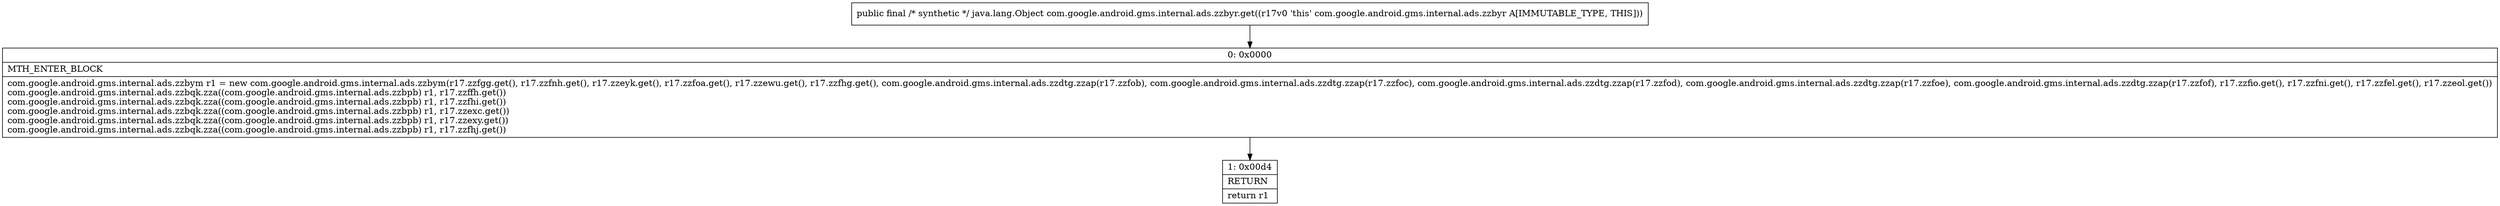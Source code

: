 digraph "CFG forcom.google.android.gms.internal.ads.zzbyr.get()Ljava\/lang\/Object;" {
Node_0 [shape=record,label="{0\:\ 0x0000|MTH_ENTER_BLOCK\l|com.google.android.gms.internal.ads.zzbym r1 = new com.google.android.gms.internal.ads.zzbym(r17.zzfgg.get(), r17.zzfnh.get(), r17.zzeyk.get(), r17.zzfoa.get(), r17.zzewu.get(), r17.zzfhg.get(), com.google.android.gms.internal.ads.zzdtg.zzap(r17.zzfob), com.google.android.gms.internal.ads.zzdtg.zzap(r17.zzfoc), com.google.android.gms.internal.ads.zzdtg.zzap(r17.zzfod), com.google.android.gms.internal.ads.zzdtg.zzap(r17.zzfoe), com.google.android.gms.internal.ads.zzdtg.zzap(r17.zzfof), r17.zzfio.get(), r17.zzfni.get(), r17.zzfel.get(), r17.zzeol.get())\lcom.google.android.gms.internal.ads.zzbqk.zza((com.google.android.gms.internal.ads.zzbpb) r1, r17.zzffh.get())\lcom.google.android.gms.internal.ads.zzbqk.zza((com.google.android.gms.internal.ads.zzbpb) r1, r17.zzfhi.get())\lcom.google.android.gms.internal.ads.zzbqk.zza((com.google.android.gms.internal.ads.zzbpb) r1, r17.zzexc.get())\lcom.google.android.gms.internal.ads.zzbqk.zza((com.google.android.gms.internal.ads.zzbpb) r1, r17.zzexy.get())\lcom.google.android.gms.internal.ads.zzbqk.zza((com.google.android.gms.internal.ads.zzbpb) r1, r17.zzfhj.get())\l}"];
Node_1 [shape=record,label="{1\:\ 0x00d4|RETURN\l|return r1\l}"];
MethodNode[shape=record,label="{public final \/* synthetic *\/ java.lang.Object com.google.android.gms.internal.ads.zzbyr.get((r17v0 'this' com.google.android.gms.internal.ads.zzbyr A[IMMUTABLE_TYPE, THIS])) }"];
MethodNode -> Node_0;
Node_0 -> Node_1;
}

